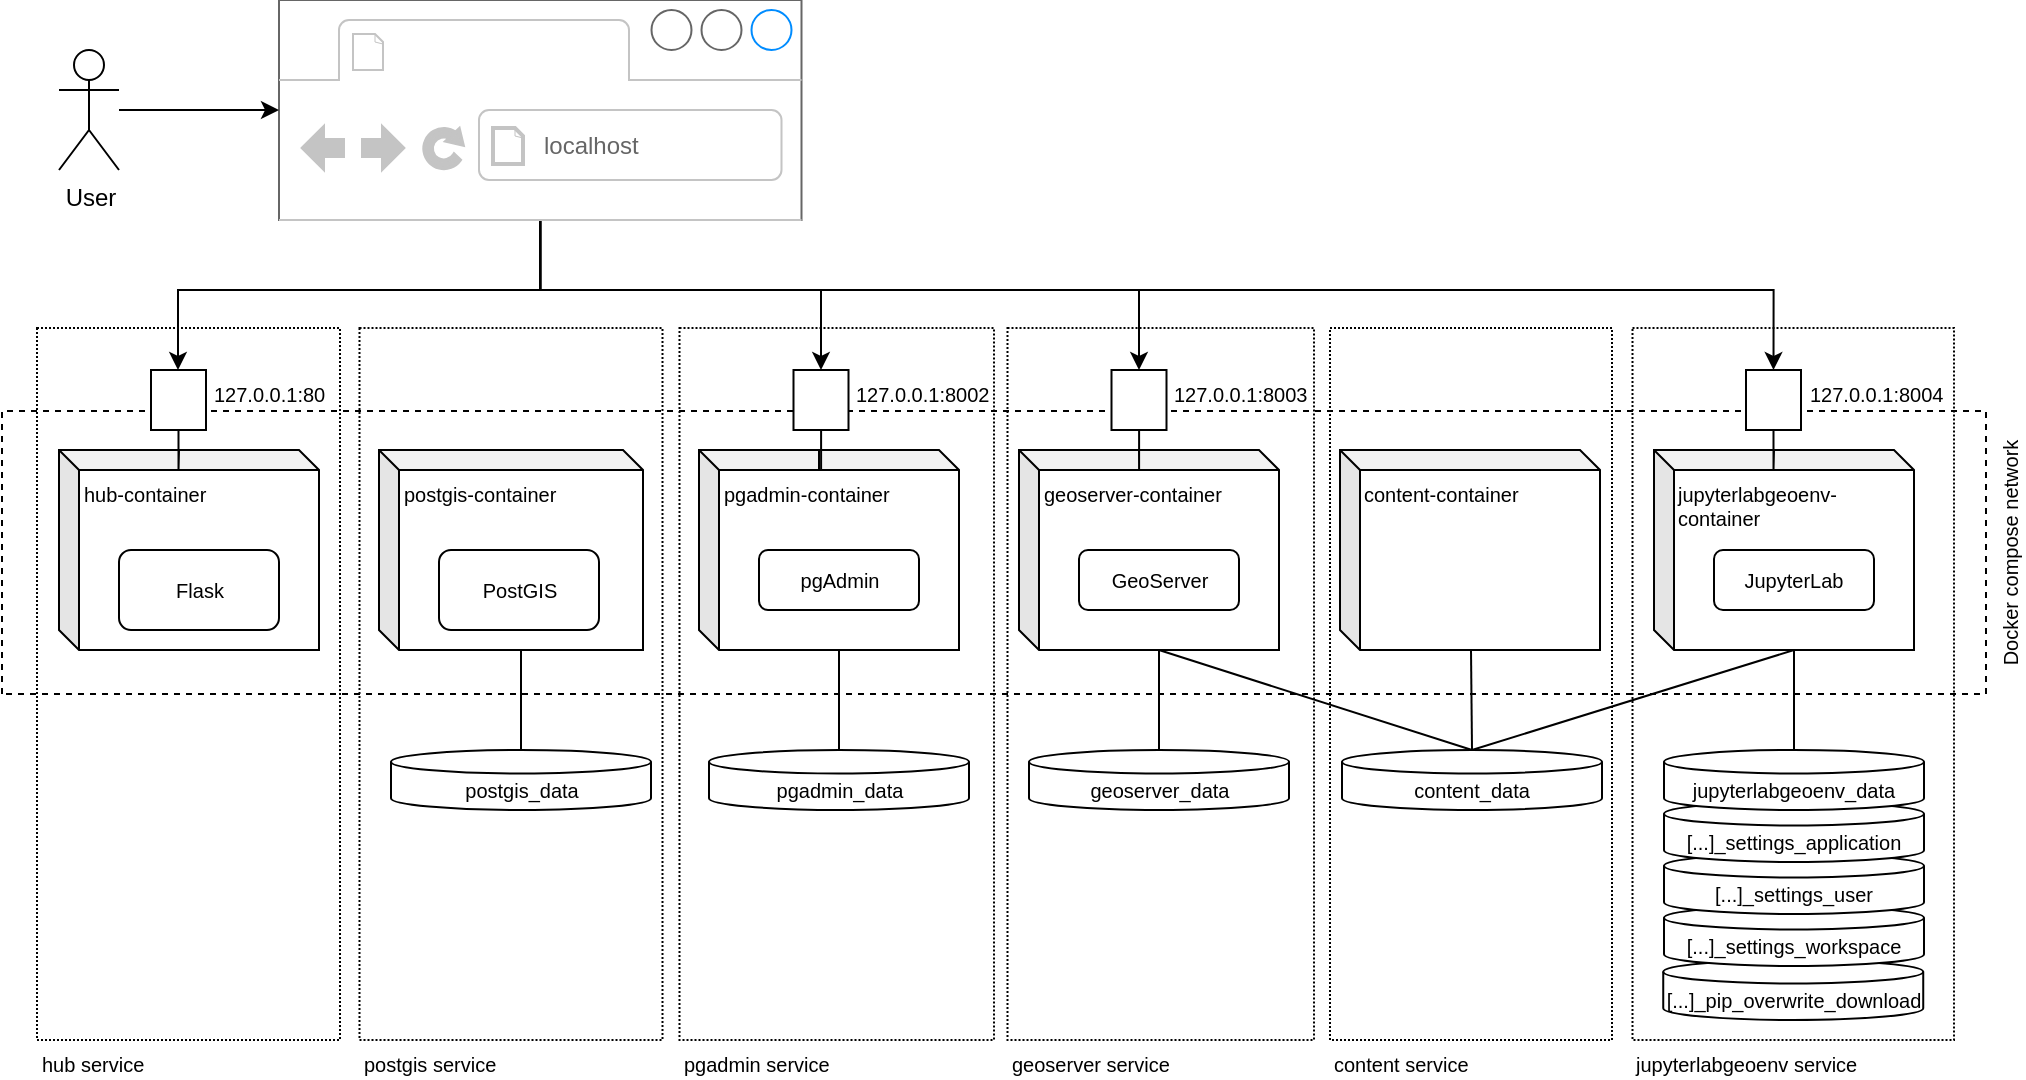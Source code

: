 <mxfile version="17.4.6" type="device"><diagram id="VYSHJCvByvjmSlqachhI" name="Page-1"><mxGraphModel dx="920" dy="551" grid="1" gridSize="10" guides="1" tooltips="1" connect="1" arrows="1" fold="1" page="1" pageScale="1" pageWidth="1169" pageHeight="827" math="0" shadow="0"><root><mxCell id="0"/><mxCell id="1" parent="0"/><mxCell id="PCise7N675CxqmUOG3lq-14" value="jupyterlabgeoenv service" style="rounded=0;whiteSpace=wrap;html=1;fontSize=10;fillColor=none;align=left;verticalAlign=top;labelPosition=center;verticalLabelPosition=bottom;dashed=1;dashPattern=1 1;" parent="1" vertex="1"><mxGeometry x="839.25" y="204" width="160.75" height="356" as="geometry"/></mxCell><mxCell id="KUYv-iGuDq_AOt4XBdgt-12" value="&lt;div style=&quot;text-align: left&quot;&gt;[...]_pip_overwrite_download&lt;br&gt;&lt;/div&gt;" style="shape=cylinder3;whiteSpace=wrap;html=1;boundedLbl=1;backgroundOutline=1;size=5.882;fontSize=10;" vertex="1" parent="1"><mxGeometry x="854.62" y="520" width="130" height="30" as="geometry"/></mxCell><mxCell id="PCise7N675CxqmUOG3lq-13" value="content service" style="rounded=0;whiteSpace=wrap;html=1;fontSize=10;fillColor=none;align=left;verticalAlign=top;labelPosition=center;verticalLabelPosition=bottom;dashed=1;dashPattern=1 1;" parent="1" vertex="1"><mxGeometry x="688" y="204" width="141" height="356" as="geometry"/></mxCell><mxCell id="PCise7N675CxqmUOG3lq-12" value="geoserver service" style="rounded=0;whiteSpace=wrap;html=1;fontSize=10;fillColor=none;align=left;verticalAlign=top;labelPosition=center;verticalLabelPosition=bottom;dashed=1;dashPattern=1 1;" parent="1" vertex="1"><mxGeometry x="526.75" y="204" width="153.25" height="356" as="geometry"/></mxCell><mxCell id="PCise7N675CxqmUOG3lq-11" value="pgadmin service" style="rounded=0;whiteSpace=wrap;html=1;fontSize=10;fillColor=none;align=left;verticalAlign=top;labelPosition=center;verticalLabelPosition=bottom;dashed=1;dashPattern=1 1;" parent="1" vertex="1"><mxGeometry x="362.75" y="204" width="157.25" height="356" as="geometry"/></mxCell><mxCell id="PCise7N675CxqmUOG3lq-10" value="postgis service" style="rounded=0;whiteSpace=wrap;html=1;fontSize=10;fillColor=none;align=left;verticalAlign=top;labelPosition=center;verticalLabelPosition=bottom;dashed=1;dashPattern=1 1;" parent="1" vertex="1"><mxGeometry x="202.75" y="204" width="151.5" height="356" as="geometry"/></mxCell><mxCell id="PCise7N675CxqmUOG3lq-15" value="Docker compose network" style="rounded=0;whiteSpace=wrap;html=1;fontSize=10;fillColor=none;align=center;verticalAlign=top;labelPosition=center;verticalLabelPosition=bottom;horizontal=1;rotation=-90;dashed=1;" parent="1" vertex="1"><mxGeometry x="449.25" y="-179.75" width="141.5" height="992" as="geometry"/></mxCell><mxCell id="mdrCvq0ZYz5mqA8l1cCE-18" value="postgis-container" style="shape=cube;whiteSpace=wrap;boundedLbl=1;backgroundOutline=1;darkOpacity=0.05;darkOpacity2=0.1;size=10;align=left;html=1;verticalAlign=top;fontSize=10;" parent="1" vertex="1"><mxGeometry x="212.5" y="265" width="132" height="100" as="geometry"/></mxCell><mxCell id="mdrCvq0ZYz5mqA8l1cCE-19" value="pgadmin-container" style="shape=cube;whiteSpace=wrap;boundedLbl=1;backgroundOutline=1;darkOpacity=0.05;darkOpacity2=0.1;size=10;align=left;html=1;verticalAlign=top;fontSize=10;" parent="1" vertex="1"><mxGeometry x="372.5" y="265" width="130" height="100" as="geometry"/></mxCell><mxCell id="mdrCvq0ZYz5mqA8l1cCE-20" value="pgAdmin" style="rounded=1;whiteSpace=wrap;html=1;fontSize=10;" parent="1" vertex="1"><mxGeometry x="402.5" y="315" width="80" height="30" as="geometry"/></mxCell><mxCell id="8" style="edgeStyle=none;rounded=0;html=1;entryX=0.5;entryY=0;entryDx=0;entryDy=0;entryPerimeter=0;endArrow=none;endFill=0;exitX=0;exitY=0;exitDx=70;exitDy=100;exitPerimeter=0;" parent="1" source="mdrCvq0ZYz5mqA8l1cCE-21" target="4" edge="1"><mxGeometry relative="1" as="geometry"/></mxCell><mxCell id="mdrCvq0ZYz5mqA8l1cCE-21" value="geoserver-container" style="shape=cube;whiteSpace=wrap;boundedLbl=1;backgroundOutline=1;darkOpacity=0.05;darkOpacity2=0.1;size=10;align=left;html=1;verticalAlign=top;fontSize=10;" parent="1" vertex="1"><mxGeometry x="532.5" y="265" width="130" height="100" as="geometry"/></mxCell><mxCell id="mdrCvq0ZYz5mqA8l1cCE-22" value="GeoServer" style="rounded=1;whiteSpace=wrap;html=1;fontSize=10;" parent="1" vertex="1"><mxGeometry x="562.5" y="315" width="80" height="30" as="geometry"/></mxCell><mxCell id="mdrCvq0ZYz5mqA8l1cCE-23" value="PostGIS" style="rounded=1;whiteSpace=wrap;html=1;fontSize=10;" parent="1" vertex="1"><mxGeometry x="242.5" y="315" width="80" height="40" as="geometry"/></mxCell><mxCell id="9" style="edgeStyle=none;rounded=0;html=1;entryX=0.5;entryY=0;entryDx=0;entryDy=0;entryPerimeter=0;endArrow=none;endFill=0;exitX=0;exitY=0;exitDx=70;exitDy=100;exitPerimeter=0;" parent="1" source="mdrCvq0ZYz5mqA8l1cCE-24" target="4" edge="1"><mxGeometry relative="1" as="geometry"/></mxCell><mxCell id="mdrCvq0ZYz5mqA8l1cCE-24" value="jupyterlabgeoenv-container" style="shape=cube;whiteSpace=wrap;boundedLbl=1;backgroundOutline=1;darkOpacity=0.05;darkOpacity2=0.1;size=10;align=left;html=1;verticalAlign=top;fontSize=10;" parent="1" vertex="1"><mxGeometry x="850" y="265" width="130" height="100" as="geometry"/></mxCell><mxCell id="mdrCvq0ZYz5mqA8l1cCE-25" value="JupyterLab" style="rounded=1;whiteSpace=wrap;html=1;fontSize=10;" parent="1" vertex="1"><mxGeometry x="880" y="315" width="80" height="30" as="geometry"/></mxCell><mxCell id="mdrCvq0ZYz5mqA8l1cCE-26" value="hub-container" style="shape=cube;whiteSpace=wrap;boundedLbl=1;backgroundOutline=1;darkOpacity=0.05;darkOpacity2=0.1;size=10;align=left;html=1;verticalAlign=top;fontSize=10;" parent="1" vertex="1"><mxGeometry x="52.5" y="265" width="130" height="100" as="geometry"/></mxCell><mxCell id="mdrCvq0ZYz5mqA8l1cCE-27" value="Flask" style="rounded=1;whiteSpace=wrap;html=1;fontSize=10;" parent="1" vertex="1"><mxGeometry x="82.5" y="315" width="80" height="40" as="geometry"/></mxCell><mxCell id="mdrCvq0ZYz5mqA8l1cCE-73" style="edgeStyle=orthogonalEdgeStyle;rounded=0;orthogonalLoop=1;jettySize=auto;html=1;entryX=0;entryY=0;entryDx=70;entryDy=100;entryPerimeter=0;fontSize=10;startArrow=none;startFill=0;endArrow=none;endFill=0;" parent="1" source="mdrCvq0ZYz5mqA8l1cCE-30" target="mdrCvq0ZYz5mqA8l1cCE-24" edge="1"><mxGeometry relative="1" as="geometry"/></mxCell><mxCell id="mdrCvq0ZYz5mqA8l1cCE-72" style="edgeStyle=orthogonalEdgeStyle;rounded=0;orthogonalLoop=1;jettySize=auto;html=1;entryX=0;entryY=0;entryDx=70;entryDy=100;entryPerimeter=0;fontSize=10;startArrow=none;startFill=0;endArrow=none;endFill=0;" parent="1" source="mdrCvq0ZYz5mqA8l1cCE-31" target="mdrCvq0ZYz5mqA8l1cCE-21" edge="1"><mxGeometry relative="1" as="geometry"/></mxCell><mxCell id="mdrCvq0ZYz5mqA8l1cCE-31" value="geoserver_data" style="shape=cylinder3;whiteSpace=wrap;html=1;boundedLbl=1;backgroundOutline=1;size=5.882;fontSize=10;" parent="1" vertex="1"><mxGeometry x="537.5" y="415" width="130" height="30" as="geometry"/></mxCell><mxCell id="mdrCvq0ZYz5mqA8l1cCE-71" style="edgeStyle=orthogonalEdgeStyle;rounded=0;orthogonalLoop=1;jettySize=auto;html=1;entryX=0;entryY=0;entryDx=70;entryDy=100;entryPerimeter=0;fontSize=10;startArrow=none;startFill=0;endArrow=none;endFill=0;" parent="1" source="mdrCvq0ZYz5mqA8l1cCE-32" target="mdrCvq0ZYz5mqA8l1cCE-19" edge="1"><mxGeometry relative="1" as="geometry"/></mxCell><mxCell id="mdrCvq0ZYz5mqA8l1cCE-32" value="pgadmin_data" style="shape=cylinder3;whiteSpace=wrap;html=1;boundedLbl=1;backgroundOutline=1;size=5.882;fontSize=10;" parent="1" vertex="1"><mxGeometry x="377.5" y="415" width="130" height="30" as="geometry"/></mxCell><mxCell id="mdrCvq0ZYz5mqA8l1cCE-70" style="edgeStyle=orthogonalEdgeStyle;rounded=0;orthogonalLoop=1;jettySize=auto;html=1;entryX=0;entryY=0;entryDx=71;entryDy=100;entryPerimeter=0;fontSize=10;startArrow=none;startFill=0;endArrow=none;endFill=0;" parent="1" source="mdrCvq0ZYz5mqA8l1cCE-33" target="mdrCvq0ZYz5mqA8l1cCE-18" edge="1"><mxGeometry relative="1" as="geometry"/></mxCell><mxCell id="mdrCvq0ZYz5mqA8l1cCE-33" value="postgis_data" style="shape=cylinder3;whiteSpace=wrap;html=1;boundedLbl=1;backgroundOutline=1;size=5.882;fontSize=10;" parent="1" vertex="1"><mxGeometry x="218.5" y="415" width="130" height="30" as="geometry"/></mxCell><mxCell id="mdrCvq0ZYz5mqA8l1cCE-66" style="edgeStyle=orthogonalEdgeStyle;rounded=0;orthogonalLoop=1;jettySize=auto;html=1;entryX=0;entryY=0;entryDx=60;entryDy=0;entryPerimeter=0;fontSize=10;startArrow=none;startFill=0;endArrow=none;endFill=0;" parent="1" source="mdrCvq0ZYz5mqA8l1cCE-38" target="mdrCvq0ZYz5mqA8l1cCE-24" edge="1"><mxGeometry relative="1" as="geometry"/></mxCell><mxCell id="mdrCvq0ZYz5mqA8l1cCE-38" value="127.0.0.1:8004" style="fontStyle=0;labelPosition=right;verticalLabelPosition=middle;align=left;verticalAlign=top;spacingLeft=2;fontSize=10;html=1;" parent="1" vertex="1"><mxGeometry x="896" y="225" width="27.5" height="30" as="geometry"/></mxCell><mxCell id="mdrCvq0ZYz5mqA8l1cCE-65" style="edgeStyle=orthogonalEdgeStyle;rounded=0;orthogonalLoop=1;jettySize=auto;html=1;entryX=0;entryY=0;entryDx=60;entryDy=0;entryPerimeter=0;fontSize=10;startArrow=none;startFill=0;endArrow=none;endFill=0;" parent="1" source="mdrCvq0ZYz5mqA8l1cCE-51" target="mdrCvq0ZYz5mqA8l1cCE-21" edge="1"><mxGeometry relative="1" as="geometry"/></mxCell><mxCell id="mdrCvq0ZYz5mqA8l1cCE-51" value="127.0.0.1:8003" style="fontStyle=0;labelPosition=right;verticalLabelPosition=middle;align=left;verticalAlign=top;spacingLeft=2;fontSize=10;html=1;" parent="1" vertex="1"><mxGeometry x="578.75" y="225" width="27.5" height="30" as="geometry"/></mxCell><mxCell id="mdrCvq0ZYz5mqA8l1cCE-62" style="edgeStyle=orthogonalEdgeStyle;rounded=0;orthogonalLoop=1;jettySize=auto;html=1;entryX=0;entryY=0;entryDx=60;entryDy=0;entryPerimeter=0;fontSize=10;startArrow=none;startFill=0;endArrow=none;endFill=0;" parent="1" source="mdrCvq0ZYz5mqA8l1cCE-52" target="mdrCvq0ZYz5mqA8l1cCE-19" edge="1"><mxGeometry relative="1" as="geometry"/></mxCell><mxCell id="mdrCvq0ZYz5mqA8l1cCE-52" value="127.0.0.1:8002" style="fontStyle=0;labelPosition=right;verticalLabelPosition=middle;align=left;verticalAlign=top;spacingLeft=2;fontSize=10;html=1;" parent="1" vertex="1"><mxGeometry x="419.75" y="225" width="27.5" height="30" as="geometry"/></mxCell><mxCell id="mdrCvq0ZYz5mqA8l1cCE-68" style="edgeStyle=orthogonalEdgeStyle;rounded=0;orthogonalLoop=1;jettySize=auto;html=1;entryX=0;entryY=0;entryDx=60;entryDy=0;entryPerimeter=0;fontSize=10;startArrow=none;startFill=0;endArrow=none;endFill=0;" parent="1" source="mdrCvq0ZYz5mqA8l1cCE-67" target="mdrCvq0ZYz5mqA8l1cCE-26" edge="1"><mxGeometry relative="1" as="geometry"/></mxCell><mxCell id="mdrCvq0ZYz5mqA8l1cCE-67" value="127.0.0.1:80" style="fontStyle=0;labelPosition=right;verticalLabelPosition=middle;align=left;verticalAlign=top;spacingLeft=2;fontSize=10;html=1;" parent="1" vertex="1"><mxGeometry x="98.5" y="225" width="27.5" height="30" as="geometry"/></mxCell><mxCell id="mdrCvq0ZYz5mqA8l1cCE-95" style="edgeStyle=orthogonalEdgeStyle;rounded=0;orthogonalLoop=1;jettySize=auto;html=1;entryX=0.5;entryY=0;entryDx=0;entryDy=0;fontSize=12;startArrow=none;startFill=0;endArrow=classic;endFill=1;" parent="1" source="mdrCvq0ZYz5mqA8l1cCE-83" target="mdrCvq0ZYz5mqA8l1cCE-52" edge="1"><mxGeometry relative="1" as="geometry"><Array as="points"><mxPoint x="293" y="185"/><mxPoint x="433" y="185"/></Array></mxGeometry></mxCell><mxCell id="mdrCvq0ZYz5mqA8l1cCE-97" style="edgeStyle=orthogonalEdgeStyle;rounded=0;orthogonalLoop=1;jettySize=auto;html=1;fontSize=12;startArrow=none;startFill=0;endArrow=classic;endFill=1;" parent="1" source="mdrCvq0ZYz5mqA8l1cCE-83" target="mdrCvq0ZYz5mqA8l1cCE-67" edge="1"><mxGeometry relative="1" as="geometry"><Array as="points"><mxPoint x="293" y="185"/><mxPoint x="112" y="185"/></Array></mxGeometry></mxCell><mxCell id="mdrCvq0ZYz5mqA8l1cCE-98" style="edgeStyle=orthogonalEdgeStyle;rounded=0;orthogonalLoop=1;jettySize=auto;html=1;entryX=0.5;entryY=0;entryDx=0;entryDy=0;fontSize=12;startArrow=none;startFill=0;endArrow=classic;endFill=1;" parent="1" source="mdrCvq0ZYz5mqA8l1cCE-83" target="mdrCvq0ZYz5mqA8l1cCE-51" edge="1"><mxGeometry relative="1" as="geometry"><Array as="points"><mxPoint x="293" y="185"/><mxPoint x="593" y="185"/></Array></mxGeometry></mxCell><mxCell id="mdrCvq0ZYz5mqA8l1cCE-99" style="edgeStyle=orthogonalEdgeStyle;rounded=0;orthogonalLoop=1;jettySize=auto;html=1;entryX=0.5;entryY=0;entryDx=0;entryDy=0;fontSize=12;startArrow=none;startFill=0;endArrow=classic;endFill=1;" parent="1" source="mdrCvq0ZYz5mqA8l1cCE-83" target="mdrCvq0ZYz5mqA8l1cCE-38" edge="1"><mxGeometry relative="1" as="geometry"><Array as="points"><mxPoint x="293" y="185"/><mxPoint x="910" y="185"/></Array></mxGeometry></mxCell><mxCell id="mdrCvq0ZYz5mqA8l1cCE-83" value="" style="strokeWidth=1;shadow=0;dashed=0;align=center;html=1;shape=mxgraph.mockup.containers.browserWindow;rSize=0;strokeColor=none;strokeColor2=#008cff;strokeColor3=#c4c4c4;mainText=,;recursiveResize=0;labelBackgroundColor=none;fontSize=10;fillColor=none;" parent="1" vertex="1"><mxGeometry x="162.5" y="40" width="261.25" height="110" as="geometry"/></mxCell><mxCell id="mdrCvq0ZYz5mqA8l1cCE-85" value="&lt;font style=&quot;font-size: 12px;&quot;&gt;localhost&lt;/font&gt;" style="strokeWidth=1;shadow=0;dashed=0;align=center;html=1;shape=mxgraph.mockup.containers.anchor;rSize=0;fontSize=12;fontColor=#666666;align=left;labelBackgroundColor=none;fillColor=none;" parent="mdrCvq0ZYz5mqA8l1cCE-83" vertex="1"><mxGeometry x="130" y="60" width="80" height="26" as="geometry"/></mxCell><mxCell id="mdrCvq0ZYz5mqA8l1cCE-94" value="" style="edgeStyle=orthogonalEdgeStyle;rounded=0;orthogonalLoop=1;jettySize=auto;html=1;fontSize=12;startArrow=none;startFill=0;endArrow=classic;endFill=1;" parent="1" source="mdrCvq0ZYz5mqA8l1cCE-92" target="mdrCvq0ZYz5mqA8l1cCE-83" edge="1"><mxGeometry relative="1" as="geometry"/></mxCell><mxCell id="mdrCvq0ZYz5mqA8l1cCE-92" value="User" style="shape=umlActor;verticalLabelPosition=bottom;verticalAlign=top;html=1;outlineConnect=0;labelBackgroundColor=none;fontSize=12;fillColor=none;" parent="1" vertex="1"><mxGeometry x="52.5" y="65" width="30" height="60" as="geometry"/></mxCell><mxCell id="5" style="edgeStyle=none;html=1;entryX=0.5;entryY=0;entryDx=0;entryDy=0;entryPerimeter=0;endArrow=none;endFill=0;" parent="1" source="2" target="4" edge="1"><mxGeometry relative="1" as="geometry"/></mxCell><mxCell id="2" value="content-container" style="shape=cube;whiteSpace=wrap;boundedLbl=1;backgroundOutline=1;darkOpacity=0.05;darkOpacity2=0.1;size=10;align=left;html=1;verticalAlign=top;fontSize=10;" parent="1" vertex="1"><mxGeometry x="693" y="265" width="130" height="100" as="geometry"/></mxCell><mxCell id="4" value="content_data" style="shape=cylinder3;whiteSpace=wrap;html=1;boundedLbl=1;backgroundOutline=1;size=5.882;fontSize=10;" parent="1" vertex="1"><mxGeometry x="694" y="415" width="130" height="30" as="geometry"/></mxCell><mxCell id="PCise7N675CxqmUOG3lq-9" value="hub service" style="rounded=0;whiteSpace=wrap;html=1;fontSize=10;fillColor=none;align=left;verticalAlign=top;labelPosition=center;verticalLabelPosition=bottom;dashed=1;dashPattern=1 1;" parent="1" vertex="1"><mxGeometry x="41.5" y="204" width="151.5" height="356" as="geometry"/></mxCell><mxCell id="KUYv-iGuDq_AOt4XBdgt-11" value="&lt;div style=&quot;text-align: left&quot;&gt;&lt;span&gt;[...]_settings_workspace&lt;/span&gt;&lt;/div&gt;" style="shape=cylinder3;whiteSpace=wrap;html=1;boundedLbl=1;backgroundOutline=1;size=5.882;fontSize=10;" vertex="1" parent="1"><mxGeometry x="855" y="493" width="130" height="30" as="geometry"/></mxCell><mxCell id="KUYv-iGuDq_AOt4XBdgt-10" value="&lt;div style=&quot;text-align: left&quot;&gt;&lt;span&gt;[...]_settings_user&lt;/span&gt;&lt;/div&gt;" style="shape=cylinder3;whiteSpace=wrap;html=1;boundedLbl=1;backgroundOutline=1;size=5.882;fontSize=10;" vertex="1" parent="1"><mxGeometry x="855" y="467" width="130" height="30" as="geometry"/></mxCell><mxCell id="KUYv-iGuDq_AOt4XBdgt-9" value="[...]_settings_application" style="shape=cylinder3;whiteSpace=wrap;html=1;boundedLbl=1;backgroundOutline=1;size=5.882;fontSize=10;" vertex="1" parent="1"><mxGeometry x="855" y="441" width="130" height="30" as="geometry"/></mxCell><mxCell id="mdrCvq0ZYz5mqA8l1cCE-30" value="&lt;span style=&quot;text-align: left&quot;&gt;jupyterlabgeoenv_&lt;/span&gt;data" style="shape=cylinder3;whiteSpace=wrap;html=1;boundedLbl=1;backgroundOutline=1;size=5.882;fontSize=10;" parent="1" vertex="1"><mxGeometry x="855" y="415" width="130" height="30" as="geometry"/></mxCell></root></mxGraphModel></diagram></mxfile>